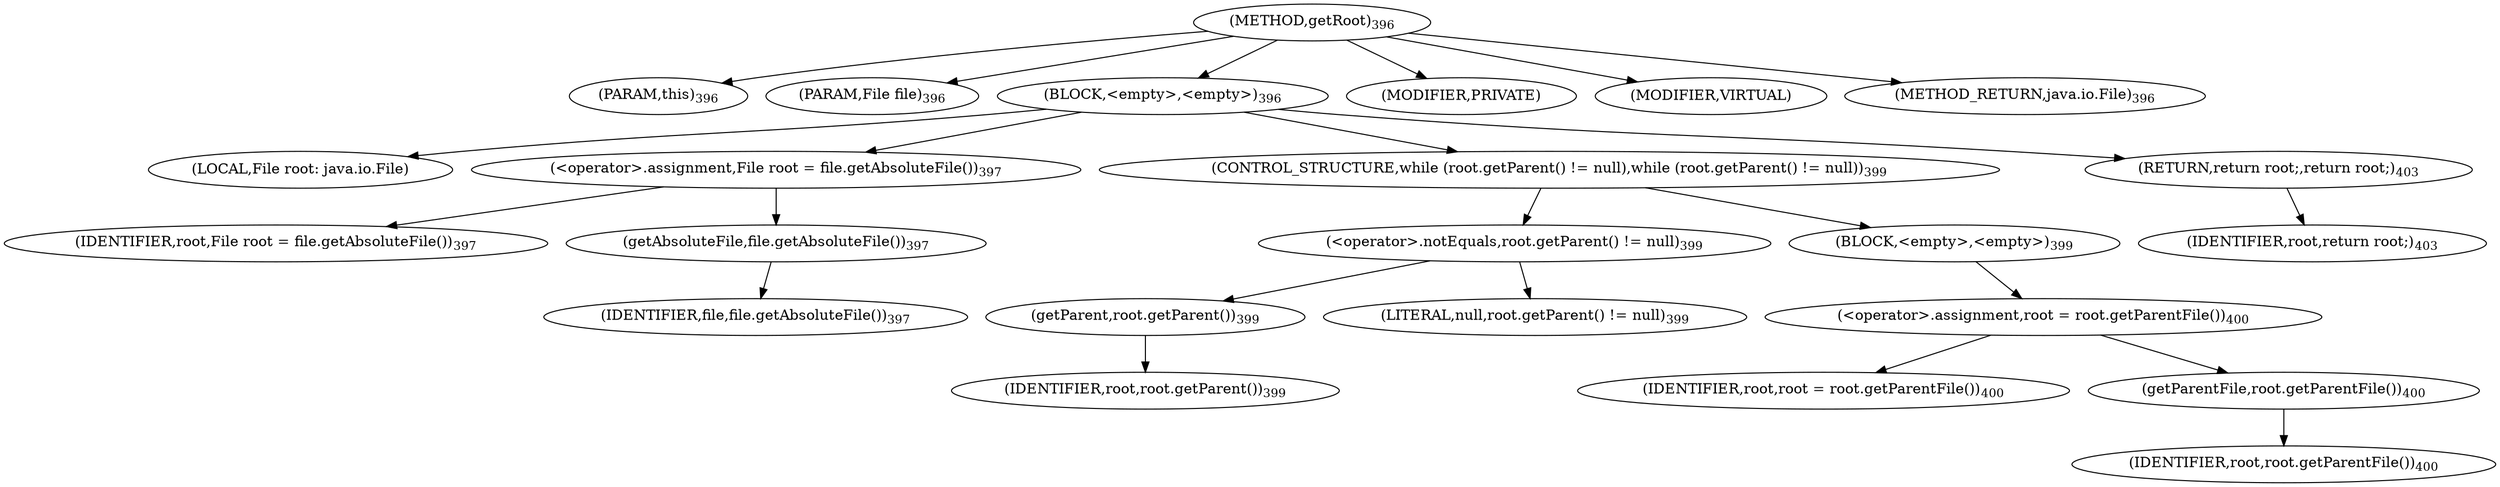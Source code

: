 digraph "getRoot" {  
"1029" [label = <(METHOD,getRoot)<SUB>396</SUB>> ]
"1030" [label = <(PARAM,this)<SUB>396</SUB>> ]
"1031" [label = <(PARAM,File file)<SUB>396</SUB>> ]
"1032" [label = <(BLOCK,&lt;empty&gt;,&lt;empty&gt;)<SUB>396</SUB>> ]
"1033" [label = <(LOCAL,File root: java.io.File)> ]
"1034" [label = <(&lt;operator&gt;.assignment,File root = file.getAbsoluteFile())<SUB>397</SUB>> ]
"1035" [label = <(IDENTIFIER,root,File root = file.getAbsoluteFile())<SUB>397</SUB>> ]
"1036" [label = <(getAbsoluteFile,file.getAbsoluteFile())<SUB>397</SUB>> ]
"1037" [label = <(IDENTIFIER,file,file.getAbsoluteFile())<SUB>397</SUB>> ]
"1038" [label = <(CONTROL_STRUCTURE,while (root.getParent() != null),while (root.getParent() != null))<SUB>399</SUB>> ]
"1039" [label = <(&lt;operator&gt;.notEquals,root.getParent() != null)<SUB>399</SUB>> ]
"1040" [label = <(getParent,root.getParent())<SUB>399</SUB>> ]
"1041" [label = <(IDENTIFIER,root,root.getParent())<SUB>399</SUB>> ]
"1042" [label = <(LITERAL,null,root.getParent() != null)<SUB>399</SUB>> ]
"1043" [label = <(BLOCK,&lt;empty&gt;,&lt;empty&gt;)<SUB>399</SUB>> ]
"1044" [label = <(&lt;operator&gt;.assignment,root = root.getParentFile())<SUB>400</SUB>> ]
"1045" [label = <(IDENTIFIER,root,root = root.getParentFile())<SUB>400</SUB>> ]
"1046" [label = <(getParentFile,root.getParentFile())<SUB>400</SUB>> ]
"1047" [label = <(IDENTIFIER,root,root.getParentFile())<SUB>400</SUB>> ]
"1048" [label = <(RETURN,return root;,return root;)<SUB>403</SUB>> ]
"1049" [label = <(IDENTIFIER,root,return root;)<SUB>403</SUB>> ]
"1050" [label = <(MODIFIER,PRIVATE)> ]
"1051" [label = <(MODIFIER,VIRTUAL)> ]
"1052" [label = <(METHOD_RETURN,java.io.File)<SUB>396</SUB>> ]
  "1029" -> "1030" 
  "1029" -> "1031" 
  "1029" -> "1032" 
  "1029" -> "1050" 
  "1029" -> "1051" 
  "1029" -> "1052" 
  "1032" -> "1033" 
  "1032" -> "1034" 
  "1032" -> "1038" 
  "1032" -> "1048" 
  "1034" -> "1035" 
  "1034" -> "1036" 
  "1036" -> "1037" 
  "1038" -> "1039" 
  "1038" -> "1043" 
  "1039" -> "1040" 
  "1039" -> "1042" 
  "1040" -> "1041" 
  "1043" -> "1044" 
  "1044" -> "1045" 
  "1044" -> "1046" 
  "1046" -> "1047" 
  "1048" -> "1049" 
}
